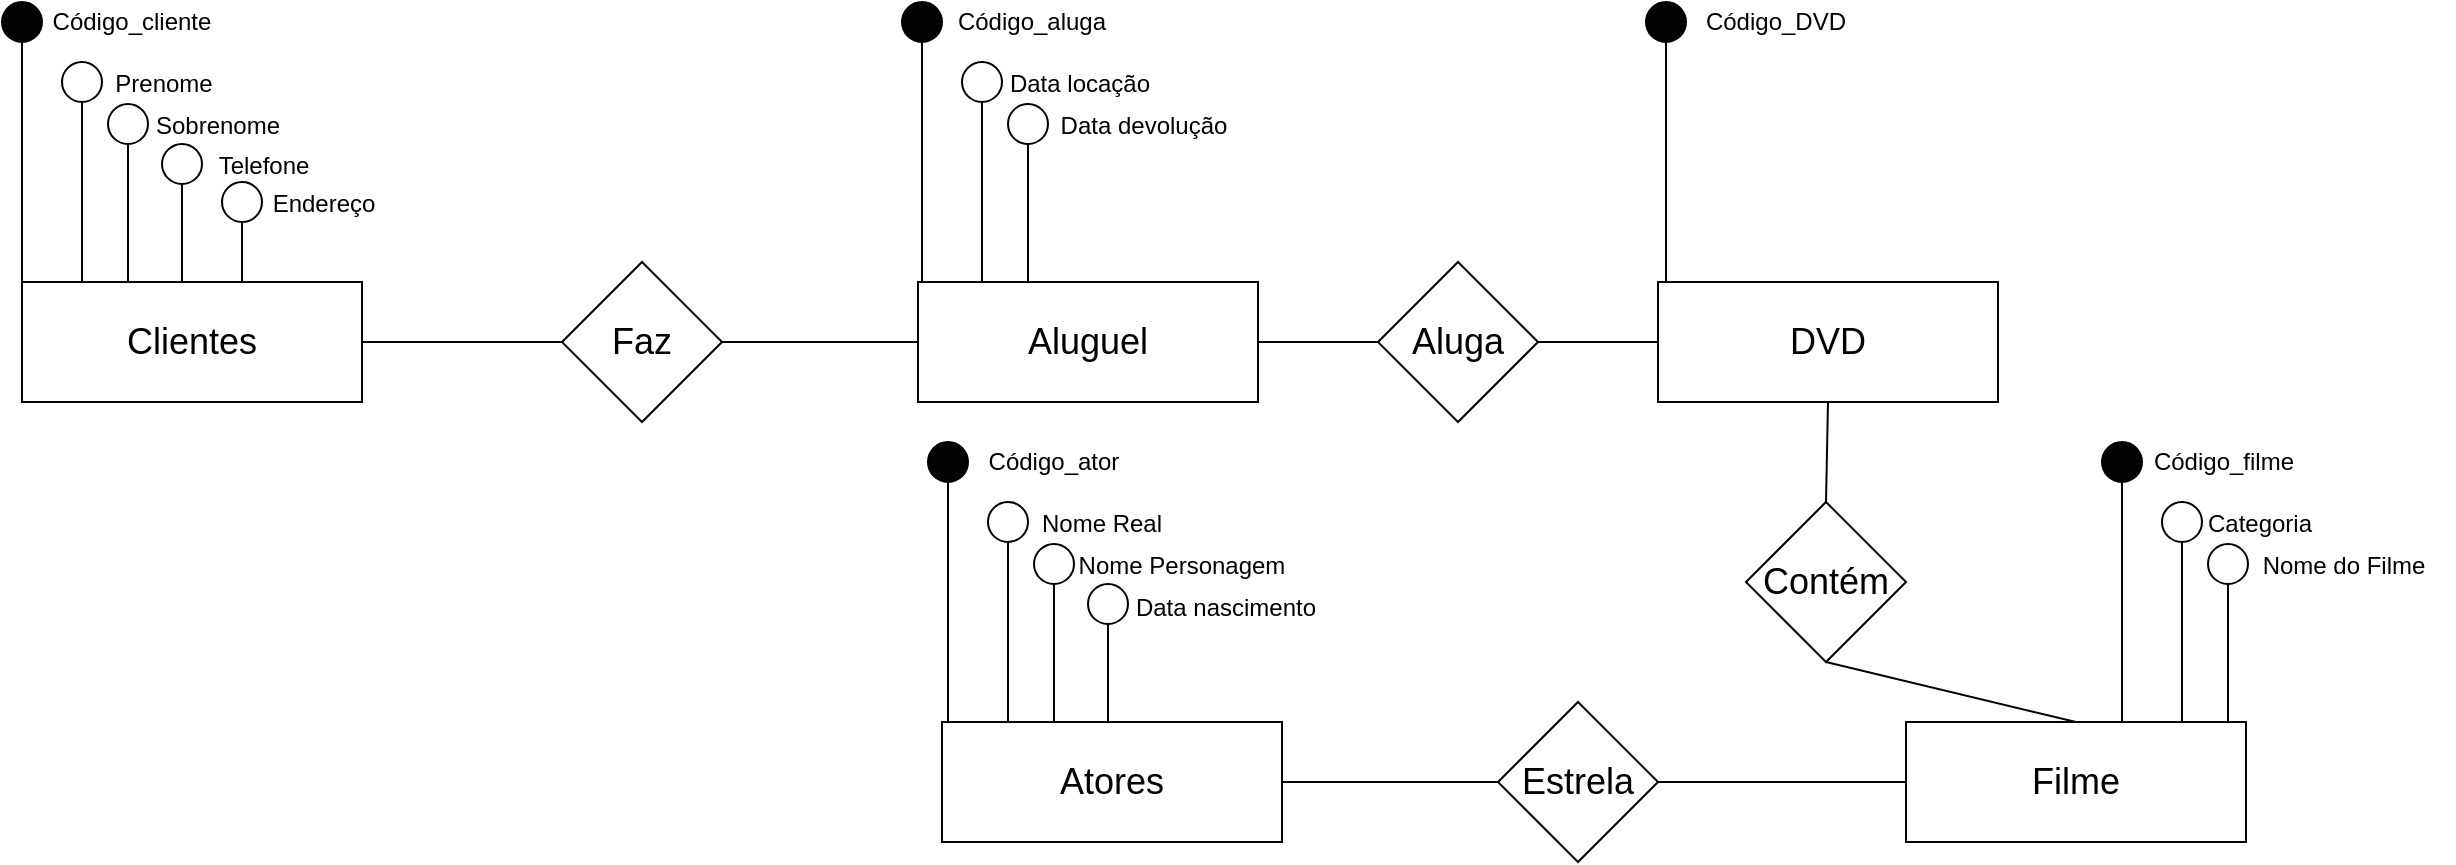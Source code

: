 <mxfile version="14.9.6" type="github">
  <diagram id="nPUzKy37fiZRvVxnJjAu" name="Page-1">
    <mxGraphModel dx="1396" dy="1955" grid="1" gridSize="10" guides="1" tooltips="1" connect="1" arrows="1" fold="1" page="1" pageScale="1" pageWidth="827" pageHeight="1169" math="0" shadow="0">
      <root>
        <mxCell id="0" />
        <mxCell id="1" parent="0" />
        <mxCell id="UCgNyJoYKYaM5vk7wW32-1" value="&lt;font style=&quot;font-size: 18px&quot;&gt;DVD&lt;/font&gt;" style="rounded=0;whiteSpace=wrap;html=1;" parent="1" vertex="1">
          <mxGeometry x="838" y="-60" width="170" height="60" as="geometry" />
        </mxCell>
        <mxCell id="UCgNyJoYKYaM5vk7wW32-2" value="&lt;font style=&quot;font-size: 18px&quot;&gt;Filme&lt;/font&gt;" style="rounded=0;whiteSpace=wrap;html=1;" parent="1" vertex="1">
          <mxGeometry x="962" y="160" width="170" height="60" as="geometry" />
        </mxCell>
        <mxCell id="UCgNyJoYKYaM5vk7wW32-4" value="&lt;font style=&quot;font-size: 18px&quot;&gt;Clientes&lt;/font&gt;" style="rounded=0;whiteSpace=wrap;html=1;" parent="1" vertex="1">
          <mxGeometry x="20" y="-60" width="170" height="60" as="geometry" />
        </mxCell>
        <mxCell id="UCgNyJoYKYaM5vk7wW32-5" value="&lt;font style=&quot;font-size: 18px&quot;&gt;Atores&lt;/font&gt;" style="rounded=0;whiteSpace=wrap;html=1;" parent="1" vertex="1">
          <mxGeometry x="480" y="160" width="170" height="60" as="geometry" />
        </mxCell>
        <mxCell id="UCgNyJoYKYaM5vk7wW32-7" value="" style="ellipse;whiteSpace=wrap;html=1;aspect=fixed;noLabel=1;fontColor=none;fillColor=#030303;" parent="1" vertex="1">
          <mxGeometry x="10" y="-200" width="20" height="20" as="geometry" />
        </mxCell>
        <mxCell id="UCgNyJoYKYaM5vk7wW32-8" value="" style="endArrow=none;html=1;exitX=0;exitY=0;exitDx=0;exitDy=0;entryX=0.5;entryY=1;entryDx=0;entryDy=0;" parent="1" source="UCgNyJoYKYaM5vk7wW32-4" target="UCgNyJoYKYaM5vk7wW32-7" edge="1">
          <mxGeometry width="50" height="50" relative="1" as="geometry">
            <mxPoint x="27" y="-130" as="sourcePoint" />
            <mxPoint x="77" y="-140" as="targetPoint" />
          </mxGeometry>
        </mxCell>
        <mxCell id="UCgNyJoYKYaM5vk7wW32-20" value="Código_cliente" style="text;html=1;strokeColor=none;fillColor=none;align=center;verticalAlign=middle;whiteSpace=wrap;rounded=0;fontSize=12;" parent="1" vertex="1">
          <mxGeometry x="20" y="-200" width="110" height="20" as="geometry" />
        </mxCell>
        <mxCell id="pUyLqFx0xx1A7PWOmCWZ-5" value="" style="ellipse;whiteSpace=wrap;html=1;aspect=fixed;noLabel=1;fontColor=none;fillColor=#FFFFFF;" vertex="1" parent="1">
          <mxGeometry x="40" y="-170" width="20" height="20" as="geometry" />
        </mxCell>
        <mxCell id="pUyLqFx0xx1A7PWOmCWZ-6" value="" style="endArrow=none;html=1;entryX=0.5;entryY=1;entryDx=0;entryDy=0;" edge="1" parent="1" target="pUyLqFx0xx1A7PWOmCWZ-5">
          <mxGeometry width="50" height="50" relative="1" as="geometry">
            <mxPoint x="50" y="-60" as="sourcePoint" />
            <mxPoint x="107" y="-110" as="targetPoint" />
          </mxGeometry>
        </mxCell>
        <mxCell id="pUyLqFx0xx1A7PWOmCWZ-8" value="Prenome" style="text;html=1;strokeColor=none;fillColor=none;align=center;verticalAlign=middle;whiteSpace=wrap;rounded=0;fontSize=12;" vertex="1" parent="1">
          <mxGeometry x="36" y="-169" width="110" height="20" as="geometry" />
        </mxCell>
        <mxCell id="pUyLqFx0xx1A7PWOmCWZ-11" value="" style="ellipse;whiteSpace=wrap;html=1;aspect=fixed;noLabel=1;fontColor=none;fillColor=#FFFFFF;" vertex="1" parent="1">
          <mxGeometry x="63" y="-149" width="20" height="20" as="geometry" />
        </mxCell>
        <mxCell id="pUyLqFx0xx1A7PWOmCWZ-12" value="" style="endArrow=none;html=1;entryX=0.5;entryY=1;entryDx=0;entryDy=0;" edge="1" parent="1" target="pUyLqFx0xx1A7PWOmCWZ-11">
          <mxGeometry width="50" height="50" relative="1" as="geometry">
            <mxPoint x="73" y="-60" as="sourcePoint" />
            <mxPoint x="130" y="-89" as="targetPoint" />
          </mxGeometry>
        </mxCell>
        <mxCell id="pUyLqFx0xx1A7PWOmCWZ-13" value="Sobrenome" style="text;html=1;strokeColor=none;fillColor=none;align=center;verticalAlign=middle;whiteSpace=wrap;rounded=0;fontSize=12;" vertex="1" parent="1">
          <mxGeometry x="63" y="-148" width="110" height="20" as="geometry" />
        </mxCell>
        <mxCell id="pUyLqFx0xx1A7PWOmCWZ-14" value="" style="ellipse;whiteSpace=wrap;html=1;aspect=fixed;noLabel=1;fontColor=none;fillColor=#FFFFFF;" vertex="1" parent="1">
          <mxGeometry x="90" y="-129" width="20" height="20" as="geometry" />
        </mxCell>
        <mxCell id="pUyLqFx0xx1A7PWOmCWZ-15" value="" style="endArrow=none;html=1;entryX=0.5;entryY=1;entryDx=0;entryDy=0;" edge="1" parent="1" target="pUyLqFx0xx1A7PWOmCWZ-14">
          <mxGeometry width="50" height="50" relative="1" as="geometry">
            <mxPoint x="100" y="-60" as="sourcePoint" />
            <mxPoint x="157" y="-69" as="targetPoint" />
          </mxGeometry>
        </mxCell>
        <mxCell id="pUyLqFx0xx1A7PWOmCWZ-16" value="Telefone" style="text;html=1;strokeColor=none;fillColor=none;align=center;verticalAlign=middle;whiteSpace=wrap;rounded=0;fontSize=12;" vertex="1" parent="1">
          <mxGeometry x="86" y="-128" width="110" height="20" as="geometry" />
        </mxCell>
        <mxCell id="pUyLqFx0xx1A7PWOmCWZ-17" value="" style="ellipse;whiteSpace=wrap;html=1;aspect=fixed;noLabel=1;fontColor=none;fillColor=#FFFFFF;" vertex="1" parent="1">
          <mxGeometry x="120" y="-110" width="20" height="20" as="geometry" />
        </mxCell>
        <mxCell id="pUyLqFx0xx1A7PWOmCWZ-18" value="" style="endArrow=none;html=1;entryX=0.5;entryY=1;entryDx=0;entryDy=0;" edge="1" parent="1" target="pUyLqFx0xx1A7PWOmCWZ-17">
          <mxGeometry width="50" height="50" relative="1" as="geometry">
            <mxPoint x="130" y="-60" as="sourcePoint" />
            <mxPoint x="187" y="-50" as="targetPoint" />
          </mxGeometry>
        </mxCell>
        <mxCell id="pUyLqFx0xx1A7PWOmCWZ-19" value="Endereço" style="text;html=1;strokeColor=none;fillColor=none;align=center;verticalAlign=middle;whiteSpace=wrap;rounded=0;fontSize=12;" vertex="1" parent="1">
          <mxGeometry x="116" y="-109" width="110" height="20" as="geometry" />
        </mxCell>
        <mxCell id="pUyLqFx0xx1A7PWOmCWZ-20" value="" style="endArrow=none;html=1;strokeColor=#FFFFFF;exitX=1;exitY=0.5;exitDx=0;exitDy=0;" edge="1" parent="1" source="UCgNyJoYKYaM5vk7wW32-4" target="pUyLqFx0xx1A7PWOmCWZ-21">
          <mxGeometry width="50" height="50" relative="1" as="geometry">
            <mxPoint x="390" y="70" as="sourcePoint" />
            <mxPoint x="300" y="-30" as="targetPoint" />
          </mxGeometry>
        </mxCell>
        <mxCell id="pUyLqFx0xx1A7PWOmCWZ-21" value="&lt;span style=&quot;font-size: 18px&quot;&gt;Faz&lt;/span&gt;" style="rhombus;whiteSpace=wrap;html=1;fillColor=#FFFFFF;gradientColor=none;" vertex="1" parent="1">
          <mxGeometry x="290" y="-70" width="80" height="80" as="geometry" />
        </mxCell>
        <mxCell id="pUyLqFx0xx1A7PWOmCWZ-22" value="&lt;font style=&quot;font-size: 18px&quot;&gt;Aluguel&lt;/font&gt;" style="rounded=0;whiteSpace=wrap;html=1;" vertex="1" parent="1">
          <mxGeometry x="468" y="-60" width="170" height="60" as="geometry" />
        </mxCell>
        <mxCell id="pUyLqFx0xx1A7PWOmCWZ-23" value="" style="endArrow=none;html=1;strokeColor=#FFFFFF;exitX=1;exitY=0.5;exitDx=0;exitDy=0;entryX=0;entryY=0.5;entryDx=0;entryDy=0;" edge="1" parent="1" source="UCgNyJoYKYaM5vk7wW32-4" target="pUyLqFx0xx1A7PWOmCWZ-21">
          <mxGeometry width="50" height="50" relative="1" as="geometry">
            <mxPoint x="390" y="60" as="sourcePoint" />
            <mxPoint x="440" y="10" as="targetPoint" />
          </mxGeometry>
        </mxCell>
        <mxCell id="pUyLqFx0xx1A7PWOmCWZ-25" value="" style="endArrow=none;html=1;strokeColor=#FFFFFF;labelBackgroundColor=none;entryX=0;entryY=0.5;entryDx=0;entryDy=0;" edge="1" parent="1" target="pUyLqFx0xx1A7PWOmCWZ-21">
          <mxGeometry width="50" height="50" relative="1" as="geometry">
            <mxPoint x="190" y="-30" as="sourcePoint" />
            <mxPoint x="440" y="10" as="targetPoint" />
          </mxGeometry>
        </mxCell>
        <mxCell id="pUyLqFx0xx1A7PWOmCWZ-27" value="" style="endArrow=none;html=1;exitX=0;exitY=0.5;exitDx=0;exitDy=0;entryX=1;entryY=0.5;entryDx=0;entryDy=0;" edge="1" parent="1" source="pUyLqFx0xx1A7PWOmCWZ-21" target="UCgNyJoYKYaM5vk7wW32-4">
          <mxGeometry width="50" height="50" relative="1" as="geometry">
            <mxPoint x="210" y="90" as="sourcePoint" />
            <mxPoint x="210" y="-30" as="targetPoint" />
          </mxGeometry>
        </mxCell>
        <mxCell id="pUyLqFx0xx1A7PWOmCWZ-28" value="" style="endArrow=none;html=1;exitX=0;exitY=0.5;exitDx=0;exitDy=0;entryX=1;entryY=0.5;entryDx=0;entryDy=0;" edge="1" parent="1" source="pUyLqFx0xx1A7PWOmCWZ-22" target="pUyLqFx0xx1A7PWOmCWZ-21">
          <mxGeometry width="50" height="50" relative="1" as="geometry">
            <mxPoint x="520" y="-30.5" as="sourcePoint" />
            <mxPoint x="400" y="-30.5" as="targetPoint" />
          </mxGeometry>
        </mxCell>
        <mxCell id="pUyLqFx0xx1A7PWOmCWZ-29" value="" style="ellipse;whiteSpace=wrap;html=1;aspect=fixed;noLabel=1;fontColor=none;fillColor=#030303;" vertex="1" parent="1">
          <mxGeometry x="460" y="-200" width="20" height="20" as="geometry" />
        </mxCell>
        <mxCell id="pUyLqFx0xx1A7PWOmCWZ-30" value="" style="endArrow=none;html=1;exitX=0;exitY=0;exitDx=0;exitDy=0;entryX=0.5;entryY=1;entryDx=0;entryDy=0;" edge="1" parent="1" target="pUyLqFx0xx1A7PWOmCWZ-29">
          <mxGeometry width="50" height="50" relative="1" as="geometry">
            <mxPoint x="470" y="-60" as="sourcePoint" />
            <mxPoint x="527" y="-140" as="targetPoint" />
          </mxGeometry>
        </mxCell>
        <mxCell id="pUyLqFx0xx1A7PWOmCWZ-31" value="Código_aluga" style="text;html=1;strokeColor=none;fillColor=none;align=center;verticalAlign=middle;whiteSpace=wrap;rounded=0;fontSize=12;" vertex="1" parent="1">
          <mxGeometry x="470" y="-200" width="110" height="20" as="geometry" />
        </mxCell>
        <mxCell id="pUyLqFx0xx1A7PWOmCWZ-32" value="" style="ellipse;whiteSpace=wrap;html=1;aspect=fixed;noLabel=1;fontColor=none;fillColor=#FFFFFF;" vertex="1" parent="1">
          <mxGeometry x="490" y="-170" width="20" height="20" as="geometry" />
        </mxCell>
        <mxCell id="pUyLqFx0xx1A7PWOmCWZ-33" value="" style="endArrow=none;html=1;entryX=0.5;entryY=1;entryDx=0;entryDy=0;" edge="1" parent="1" target="pUyLqFx0xx1A7PWOmCWZ-32">
          <mxGeometry width="50" height="50" relative="1" as="geometry">
            <mxPoint x="500" y="-60" as="sourcePoint" />
            <mxPoint x="557" y="-110" as="targetPoint" />
          </mxGeometry>
        </mxCell>
        <mxCell id="pUyLqFx0xx1A7PWOmCWZ-34" value="Data locação" style="text;html=1;strokeColor=none;fillColor=none;align=center;verticalAlign=middle;whiteSpace=wrap;rounded=0;fontSize=12;" vertex="1" parent="1">
          <mxGeometry x="494" y="-169" width="110" height="20" as="geometry" />
        </mxCell>
        <mxCell id="pUyLqFx0xx1A7PWOmCWZ-35" value="" style="ellipse;whiteSpace=wrap;html=1;aspect=fixed;noLabel=1;fontColor=none;fillColor=#FFFFFF;" vertex="1" parent="1">
          <mxGeometry x="513" y="-149" width="20" height="20" as="geometry" />
        </mxCell>
        <mxCell id="pUyLqFx0xx1A7PWOmCWZ-36" value="" style="endArrow=none;html=1;entryX=0.5;entryY=1;entryDx=0;entryDy=0;" edge="1" parent="1" target="pUyLqFx0xx1A7PWOmCWZ-35">
          <mxGeometry width="50" height="50" relative="1" as="geometry">
            <mxPoint x="523" y="-60" as="sourcePoint" />
            <mxPoint x="580" y="-89" as="targetPoint" />
          </mxGeometry>
        </mxCell>
        <mxCell id="pUyLqFx0xx1A7PWOmCWZ-37" value="Data devolução" style="text;html=1;strokeColor=none;fillColor=none;align=center;verticalAlign=middle;whiteSpace=wrap;rounded=0;fontSize=12;" vertex="1" parent="1">
          <mxGeometry x="526" y="-148" width="110" height="20" as="geometry" />
        </mxCell>
        <mxCell id="pUyLqFx0xx1A7PWOmCWZ-44" value="&lt;span style=&quot;font-size: 18px&quot;&gt;Aluga&lt;/span&gt;" style="rhombus;whiteSpace=wrap;html=1;fillColor=#FFFFFF;gradientColor=none;" vertex="1" parent="1">
          <mxGeometry x="698" y="-70" width="80" height="80" as="geometry" />
        </mxCell>
        <mxCell id="pUyLqFx0xx1A7PWOmCWZ-45" value="" style="endArrow=none;html=1;exitX=1;exitY=0.5;exitDx=0;exitDy=0;entryX=0;entryY=0.5;entryDx=0;entryDy=0;" edge="1" parent="1" source="pUyLqFx0xx1A7PWOmCWZ-22" target="pUyLqFx0xx1A7PWOmCWZ-44">
          <mxGeometry width="50" height="50" relative="1" as="geometry">
            <mxPoint x="530" y="40" as="sourcePoint" />
            <mxPoint x="410" y="40" as="targetPoint" />
          </mxGeometry>
        </mxCell>
        <mxCell id="pUyLqFx0xx1A7PWOmCWZ-47" value="" style="endArrow=none;html=1;entryX=0;entryY=0.5;entryDx=0;entryDy=0;exitX=1;exitY=0.5;exitDx=0;exitDy=0;" edge="1" parent="1" source="pUyLqFx0xx1A7PWOmCWZ-44" target="UCgNyJoYKYaM5vk7wW32-1">
          <mxGeometry width="50" height="50" relative="1" as="geometry">
            <mxPoint x="553" y="170" as="sourcePoint" />
            <mxPoint x="563" y="240" as="targetPoint" />
          </mxGeometry>
        </mxCell>
        <mxCell id="pUyLqFx0xx1A7PWOmCWZ-48" value="" style="ellipse;whiteSpace=wrap;html=1;aspect=fixed;noLabel=1;fontColor=none;fillColor=#030303;" vertex="1" parent="1">
          <mxGeometry x="832" y="-200" width="20" height="20" as="geometry" />
        </mxCell>
        <mxCell id="pUyLqFx0xx1A7PWOmCWZ-49" value="" style="endArrow=none;html=1;exitX=0;exitY=0;exitDx=0;exitDy=0;entryX=0.5;entryY=1;entryDx=0;entryDy=0;" edge="1" parent="1" target="pUyLqFx0xx1A7PWOmCWZ-48">
          <mxGeometry width="50" height="50" relative="1" as="geometry">
            <mxPoint x="842" y="-60" as="sourcePoint" />
            <mxPoint x="899" y="-140" as="targetPoint" />
          </mxGeometry>
        </mxCell>
        <mxCell id="pUyLqFx0xx1A7PWOmCWZ-50" value="Código_DVD" style="text;html=1;strokeColor=none;fillColor=none;align=center;verticalAlign=middle;whiteSpace=wrap;rounded=0;fontSize=12;" vertex="1" parent="1">
          <mxGeometry x="842" y="-200" width="110" height="20" as="geometry" />
        </mxCell>
        <mxCell id="pUyLqFx0xx1A7PWOmCWZ-57" value="&lt;span style=&quot;font-size: 18px&quot;&gt;Contém&lt;/span&gt;" style="rhombus;whiteSpace=wrap;html=1;fillColor=#FFFFFF;gradientColor=none;" vertex="1" parent="1">
          <mxGeometry x="882" y="50" width="80" height="80" as="geometry" />
        </mxCell>
        <mxCell id="pUyLqFx0xx1A7PWOmCWZ-58" value="" style="endArrow=none;html=1;exitX=0.5;exitY=1;exitDx=0;exitDy=0;entryX=0.5;entryY=0;entryDx=0;entryDy=0;" edge="1" parent="1" source="UCgNyJoYKYaM5vk7wW32-1" target="pUyLqFx0xx1A7PWOmCWZ-57">
          <mxGeometry width="50" height="50" relative="1" as="geometry">
            <mxPoint x="631" y="130" as="sourcePoint" />
            <mxPoint x="533" y="130" as="targetPoint" />
          </mxGeometry>
        </mxCell>
        <mxCell id="pUyLqFx0xx1A7PWOmCWZ-59" value="" style="endArrow=none;html=1;exitX=0.5;exitY=1;exitDx=0;exitDy=0;entryX=0.5;entryY=0;entryDx=0;entryDy=0;" edge="1" parent="1" source="pUyLqFx0xx1A7PWOmCWZ-57" target="UCgNyJoYKYaM5vk7wW32-2">
          <mxGeometry width="50" height="50" relative="1" as="geometry">
            <mxPoint x="933" y="10" as="sourcePoint" />
            <mxPoint x="932" y="50" as="targetPoint" />
          </mxGeometry>
        </mxCell>
        <mxCell id="pUyLqFx0xx1A7PWOmCWZ-60" value="" style="ellipse;whiteSpace=wrap;html=1;aspect=fixed;noLabel=1;fontColor=none;fillColor=#030303;" vertex="1" parent="1">
          <mxGeometry x="1060" y="20" width="20" height="20" as="geometry" />
        </mxCell>
        <mxCell id="pUyLqFx0xx1A7PWOmCWZ-61" value="" style="endArrow=none;html=1;exitX=0;exitY=0;exitDx=0;exitDy=0;entryX=0.5;entryY=1;entryDx=0;entryDy=0;" edge="1" parent="1" target="pUyLqFx0xx1A7PWOmCWZ-60">
          <mxGeometry width="50" height="50" relative="1" as="geometry">
            <mxPoint x="1070" y="160" as="sourcePoint" />
            <mxPoint x="1127" y="80" as="targetPoint" />
          </mxGeometry>
        </mxCell>
        <mxCell id="pUyLqFx0xx1A7PWOmCWZ-62" value="Código_filme" style="text;html=1;strokeColor=none;fillColor=none;align=center;verticalAlign=middle;whiteSpace=wrap;rounded=0;fontSize=12;" vertex="1" parent="1">
          <mxGeometry x="1066" y="20" width="110" height="20" as="geometry" />
        </mxCell>
        <mxCell id="pUyLqFx0xx1A7PWOmCWZ-63" value="" style="ellipse;whiteSpace=wrap;html=1;aspect=fixed;noLabel=1;fontColor=none;fillColor=#FFFFFF;" vertex="1" parent="1">
          <mxGeometry x="1090" y="50" width="20" height="20" as="geometry" />
        </mxCell>
        <mxCell id="pUyLqFx0xx1A7PWOmCWZ-64" value="" style="endArrow=none;html=1;entryX=0.5;entryY=1;entryDx=0;entryDy=0;" edge="1" parent="1" target="pUyLqFx0xx1A7PWOmCWZ-63">
          <mxGeometry width="50" height="50" relative="1" as="geometry">
            <mxPoint x="1100" y="160" as="sourcePoint" />
            <mxPoint x="1157" y="110" as="targetPoint" />
          </mxGeometry>
        </mxCell>
        <mxCell id="pUyLqFx0xx1A7PWOmCWZ-65" value="Categoria" style="text;html=1;strokeColor=none;fillColor=none;align=center;verticalAlign=middle;whiteSpace=wrap;rounded=0;fontSize=12;" vertex="1" parent="1">
          <mxGeometry x="1084" y="51" width="110" height="20" as="geometry" />
        </mxCell>
        <mxCell id="pUyLqFx0xx1A7PWOmCWZ-66" value="" style="ellipse;whiteSpace=wrap;html=1;aspect=fixed;noLabel=1;fontColor=none;fillColor=#FFFFFF;" vertex="1" parent="1">
          <mxGeometry x="1113" y="71" width="20" height="20" as="geometry" />
        </mxCell>
        <mxCell id="pUyLqFx0xx1A7PWOmCWZ-67" value="" style="endArrow=none;html=1;entryX=0.5;entryY=1;entryDx=0;entryDy=0;" edge="1" parent="1" target="pUyLqFx0xx1A7PWOmCWZ-66">
          <mxGeometry width="50" height="50" relative="1" as="geometry">
            <mxPoint x="1123" y="160" as="sourcePoint" />
            <mxPoint x="1180" y="131" as="targetPoint" />
          </mxGeometry>
        </mxCell>
        <mxCell id="pUyLqFx0xx1A7PWOmCWZ-68" value="Nome do Filme" style="text;html=1;strokeColor=none;fillColor=none;align=center;verticalAlign=middle;whiteSpace=wrap;rounded=0;fontSize=12;" vertex="1" parent="1">
          <mxGeometry x="1126" y="72" width="110" height="20" as="geometry" />
        </mxCell>
        <mxCell id="pUyLqFx0xx1A7PWOmCWZ-69" value="&lt;span style=&quot;font-size: 18px&quot;&gt;Estrela&lt;/span&gt;" style="rhombus;whiteSpace=wrap;html=1;fillColor=#FFFFFF;gradientColor=none;" vertex="1" parent="1">
          <mxGeometry x="758" y="150" width="80" height="80" as="geometry" />
        </mxCell>
        <mxCell id="pUyLqFx0xx1A7PWOmCWZ-70" value="" style="endArrow=none;html=1;exitX=1;exitY=0.5;exitDx=0;exitDy=0;entryX=0;entryY=0.5;entryDx=0;entryDy=0;" edge="1" parent="1" target="pUyLqFx0xx1A7PWOmCWZ-69" source="UCgNyJoYKYaM5vk7wW32-5">
          <mxGeometry width="50" height="50" relative="1" as="geometry">
            <mxPoint x="698" y="200" as="sourcePoint" />
            <mxPoint x="470" y="270" as="targetPoint" />
          </mxGeometry>
        </mxCell>
        <mxCell id="pUyLqFx0xx1A7PWOmCWZ-71" value="" style="endArrow=none;html=1;entryX=0;entryY=0.5;entryDx=0;entryDy=0;exitX=1;exitY=0.5;exitDx=0;exitDy=0;" edge="1" parent="1" source="pUyLqFx0xx1A7PWOmCWZ-69" target="UCgNyJoYKYaM5vk7wW32-2">
          <mxGeometry width="50" height="50" relative="1" as="geometry">
            <mxPoint x="613" y="400" as="sourcePoint" />
            <mxPoint x="898" y="200" as="targetPoint" />
          </mxGeometry>
        </mxCell>
        <mxCell id="pUyLqFx0xx1A7PWOmCWZ-72" value="" style="ellipse;whiteSpace=wrap;html=1;aspect=fixed;noLabel=1;fontColor=none;fillColor=#030303;" vertex="1" parent="1">
          <mxGeometry x="473" y="20" width="20" height="20" as="geometry" />
        </mxCell>
        <mxCell id="pUyLqFx0xx1A7PWOmCWZ-73" value="" style="endArrow=none;html=1;exitX=0;exitY=0;exitDx=0;exitDy=0;entryX=0.5;entryY=1;entryDx=0;entryDy=0;" edge="1" parent="1" target="pUyLqFx0xx1A7PWOmCWZ-72">
          <mxGeometry width="50" height="50" relative="1" as="geometry">
            <mxPoint x="483" y="160" as="sourcePoint" />
            <mxPoint x="540" y="80" as="targetPoint" />
          </mxGeometry>
        </mxCell>
        <mxCell id="pUyLqFx0xx1A7PWOmCWZ-74" value="Código_ator" style="text;html=1;strokeColor=none;fillColor=none;align=center;verticalAlign=middle;whiteSpace=wrap;rounded=0;fontSize=12;" vertex="1" parent="1">
          <mxGeometry x="481" y="20" width="110" height="20" as="geometry" />
        </mxCell>
        <mxCell id="pUyLqFx0xx1A7PWOmCWZ-75" value="" style="ellipse;whiteSpace=wrap;html=1;aspect=fixed;noLabel=1;fontColor=none;fillColor=#FFFFFF;" vertex="1" parent="1">
          <mxGeometry x="503" y="50" width="20" height="20" as="geometry" />
        </mxCell>
        <mxCell id="pUyLqFx0xx1A7PWOmCWZ-76" value="" style="endArrow=none;html=1;entryX=0.5;entryY=1;entryDx=0;entryDy=0;" edge="1" parent="1" target="pUyLqFx0xx1A7PWOmCWZ-75">
          <mxGeometry width="50" height="50" relative="1" as="geometry">
            <mxPoint x="513" y="160" as="sourcePoint" />
            <mxPoint x="570" y="110" as="targetPoint" />
          </mxGeometry>
        </mxCell>
        <mxCell id="pUyLqFx0xx1A7PWOmCWZ-77" value="Nome Real" style="text;html=1;strokeColor=none;fillColor=none;align=center;verticalAlign=middle;whiteSpace=wrap;rounded=0;fontSize=12;" vertex="1" parent="1">
          <mxGeometry x="505" y="51" width="110" height="20" as="geometry" />
        </mxCell>
        <mxCell id="pUyLqFx0xx1A7PWOmCWZ-78" value="" style="ellipse;whiteSpace=wrap;html=1;aspect=fixed;noLabel=1;fontColor=none;fillColor=#FFFFFF;" vertex="1" parent="1">
          <mxGeometry x="526" y="71" width="20" height="20" as="geometry" />
        </mxCell>
        <mxCell id="pUyLqFx0xx1A7PWOmCWZ-79" value="" style="endArrow=none;html=1;entryX=0.5;entryY=1;entryDx=0;entryDy=0;" edge="1" parent="1" target="pUyLqFx0xx1A7PWOmCWZ-78">
          <mxGeometry width="50" height="50" relative="1" as="geometry">
            <mxPoint x="536.0" y="160" as="sourcePoint" />
            <mxPoint x="593" y="131" as="targetPoint" />
          </mxGeometry>
        </mxCell>
        <mxCell id="pUyLqFx0xx1A7PWOmCWZ-80" value="Nome Personagem" style="text;html=1;strokeColor=none;fillColor=none;align=center;verticalAlign=middle;whiteSpace=wrap;rounded=0;fontSize=12;" vertex="1" parent="1">
          <mxGeometry x="545" y="72" width="110" height="20" as="geometry" />
        </mxCell>
        <mxCell id="pUyLqFx0xx1A7PWOmCWZ-81" value="" style="ellipse;whiteSpace=wrap;html=1;aspect=fixed;noLabel=1;fontColor=none;fillColor=#FFFFFF;" vertex="1" parent="1">
          <mxGeometry x="553" y="91" width="20" height="20" as="geometry" />
        </mxCell>
        <mxCell id="pUyLqFx0xx1A7PWOmCWZ-82" value="" style="endArrow=none;html=1;entryX=0.5;entryY=1;entryDx=0;entryDy=0;" edge="1" parent="1" target="pUyLqFx0xx1A7PWOmCWZ-81">
          <mxGeometry width="50" height="50" relative="1" as="geometry">
            <mxPoint x="563" y="160" as="sourcePoint" />
            <mxPoint x="620" y="151" as="targetPoint" />
          </mxGeometry>
        </mxCell>
        <mxCell id="pUyLqFx0xx1A7PWOmCWZ-83" value="Data nascimento" style="text;html=1;strokeColor=none;fillColor=none;align=center;verticalAlign=middle;whiteSpace=wrap;rounded=0;fontSize=12;" vertex="1" parent="1">
          <mxGeometry x="567" y="93" width="110" height="20" as="geometry" />
        </mxCell>
      </root>
    </mxGraphModel>
  </diagram>
</mxfile>
